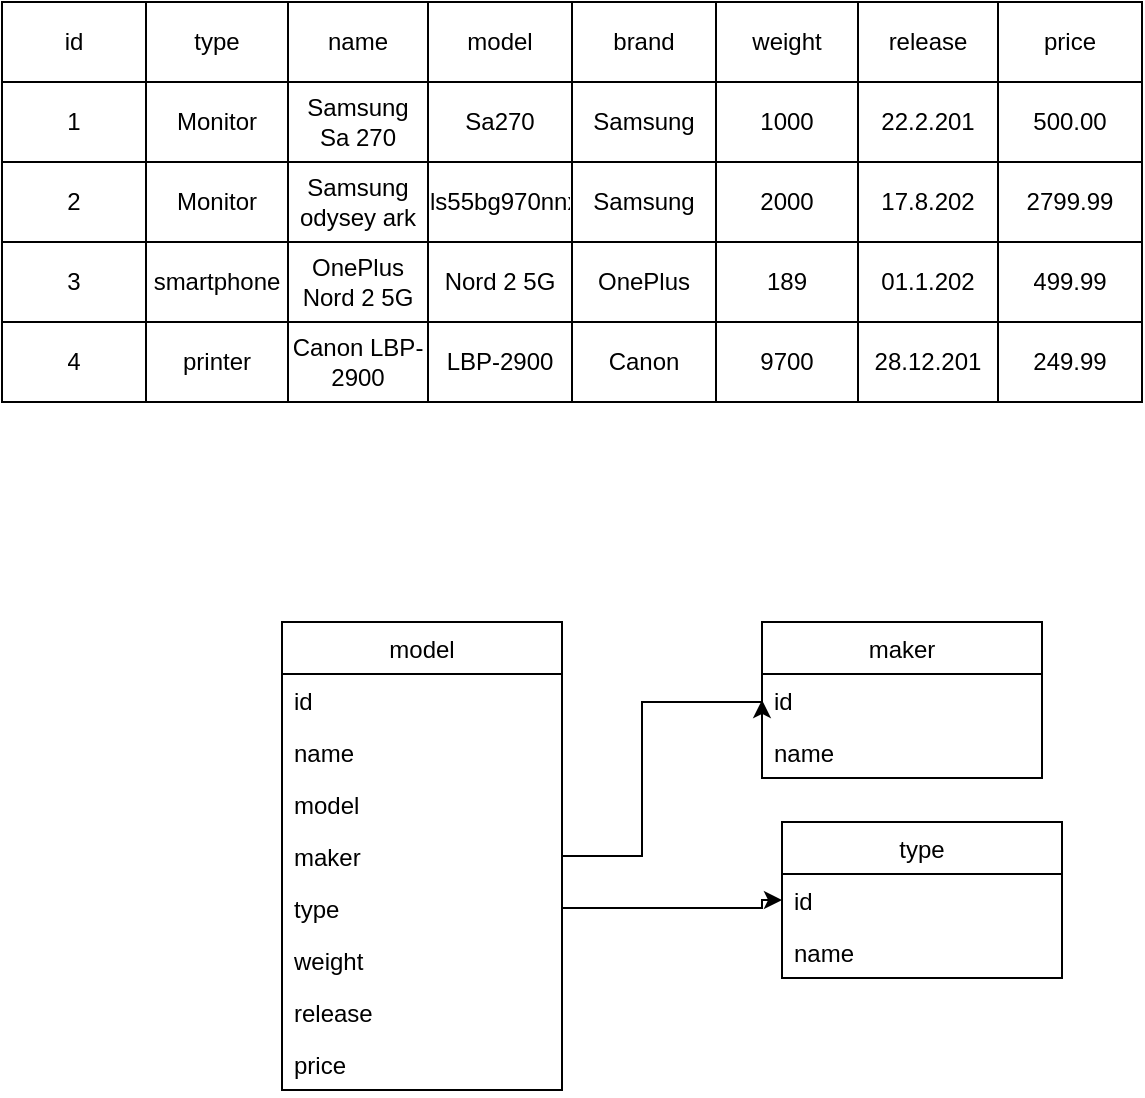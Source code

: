 <mxfile version="19.0.3" type="device"><diagram id="Lmi8TL7bL29t9DyGUiaH" name="DataBase"><mxGraphModel dx="1408" dy="861" grid="1" gridSize="10" guides="1" tooltips="1" connect="1" arrows="1" fold="1" page="1" pageScale="1" pageWidth="1169" pageHeight="827" math="0" shadow="0"><root><mxCell id="0"/><mxCell id="1" parent="0"/><mxCell id="T951V86_BgVdNdhU7h40-1" value="" style="shape=table;startSize=0;container=1;collapsible=0;childLayout=tableLayout;" vertex="1" parent="1"><mxGeometry x="180" y="210" width="570" height="200" as="geometry"/></mxCell><mxCell id="T951V86_BgVdNdhU7h40-2" value="" style="shape=tableRow;horizontal=0;startSize=0;swimlaneHead=0;swimlaneBody=0;top=0;left=0;bottom=0;right=0;collapsible=0;dropTarget=0;fillColor=none;points=[[0,0.5],[1,0.5]];portConstraint=eastwest;" vertex="1" parent="T951V86_BgVdNdhU7h40-1"><mxGeometry width="570" height="40" as="geometry"/></mxCell><mxCell id="T951V86_BgVdNdhU7h40-3" value="id" style="shape=partialRectangle;html=1;whiteSpace=wrap;connectable=0;overflow=hidden;fillColor=none;top=0;left=0;bottom=0;right=0;pointerEvents=1;" vertex="1" parent="T951V86_BgVdNdhU7h40-2"><mxGeometry width="72" height="40" as="geometry"><mxRectangle width="72" height="40" as="alternateBounds"/></mxGeometry></mxCell><mxCell id="T951V86_BgVdNdhU7h40-4" value="type" style="shape=partialRectangle;html=1;whiteSpace=wrap;connectable=0;overflow=hidden;fillColor=none;top=0;left=0;bottom=0;right=0;pointerEvents=1;" vertex="1" parent="T951V86_BgVdNdhU7h40-2"><mxGeometry x="72" width="71" height="40" as="geometry"><mxRectangle width="71" height="40" as="alternateBounds"/></mxGeometry></mxCell><mxCell id="T951V86_BgVdNdhU7h40-5" value="name" style="shape=partialRectangle;html=1;whiteSpace=wrap;connectable=0;overflow=hidden;fillColor=none;top=0;left=0;bottom=0;right=0;pointerEvents=1;" vertex="1" parent="T951V86_BgVdNdhU7h40-2"><mxGeometry x="143" width="70" height="40" as="geometry"><mxRectangle width="70" height="40" as="alternateBounds"/></mxGeometry></mxCell><mxCell id="T951V86_BgVdNdhU7h40-6" value="model" style="shape=partialRectangle;html=1;whiteSpace=wrap;connectable=0;overflow=hidden;fillColor=none;top=0;left=0;bottom=0;right=0;pointerEvents=1;" vertex="1" parent="T951V86_BgVdNdhU7h40-2"><mxGeometry x="213" width="72" height="40" as="geometry"><mxRectangle width="72" height="40" as="alternateBounds"/></mxGeometry></mxCell><mxCell id="T951V86_BgVdNdhU7h40-7" value="brand" style="shape=partialRectangle;html=1;whiteSpace=wrap;connectable=0;overflow=hidden;fillColor=none;top=0;left=0;bottom=0;right=0;pointerEvents=1;" vertex="1" parent="T951V86_BgVdNdhU7h40-2"><mxGeometry x="285" width="72" height="40" as="geometry"><mxRectangle width="72" height="40" as="alternateBounds"/></mxGeometry></mxCell><mxCell id="T951V86_BgVdNdhU7h40-8" value="weight" style="shape=partialRectangle;html=1;whiteSpace=wrap;connectable=0;overflow=hidden;fillColor=none;top=0;left=0;bottom=0;right=0;pointerEvents=1;" vertex="1" parent="T951V86_BgVdNdhU7h40-2"><mxGeometry x="357" width="71" height="40" as="geometry"><mxRectangle width="71" height="40" as="alternateBounds"/></mxGeometry></mxCell><mxCell id="T951V86_BgVdNdhU7h40-9" value="release" style="shape=partialRectangle;html=1;whiteSpace=wrap;connectable=0;overflow=hidden;fillColor=none;top=0;left=0;bottom=0;right=0;pointerEvents=1;" vertex="1" parent="T951V86_BgVdNdhU7h40-2"><mxGeometry x="428" width="70" height="40" as="geometry"><mxRectangle width="70" height="40" as="alternateBounds"/></mxGeometry></mxCell><mxCell id="T951V86_BgVdNdhU7h40-10" value="price" style="shape=partialRectangle;html=1;whiteSpace=wrap;connectable=0;overflow=hidden;fillColor=none;top=0;left=0;bottom=0;right=0;pointerEvents=1;" vertex="1" parent="T951V86_BgVdNdhU7h40-2"><mxGeometry x="498" width="72" height="40" as="geometry"><mxRectangle width="72" height="40" as="alternateBounds"/></mxGeometry></mxCell><mxCell id="T951V86_BgVdNdhU7h40-11" value="" style="shape=tableRow;horizontal=0;startSize=0;swimlaneHead=0;swimlaneBody=0;top=0;left=0;bottom=0;right=0;collapsible=0;dropTarget=0;fillColor=none;points=[[0,0.5],[1,0.5]];portConstraint=eastwest;" vertex="1" parent="T951V86_BgVdNdhU7h40-1"><mxGeometry y="40" width="570" height="40" as="geometry"/></mxCell><mxCell id="T951V86_BgVdNdhU7h40-12" value="1" style="shape=partialRectangle;html=1;whiteSpace=wrap;connectable=0;overflow=hidden;fillColor=none;top=0;left=0;bottom=0;right=0;pointerEvents=1;" vertex="1" parent="T951V86_BgVdNdhU7h40-11"><mxGeometry width="72" height="40" as="geometry"><mxRectangle width="72" height="40" as="alternateBounds"/></mxGeometry></mxCell><mxCell id="T951V86_BgVdNdhU7h40-13" value="Monitor" style="shape=partialRectangle;html=1;whiteSpace=wrap;connectable=0;overflow=hidden;fillColor=none;top=0;left=0;bottom=0;right=0;pointerEvents=1;" vertex="1" parent="T951V86_BgVdNdhU7h40-11"><mxGeometry x="72" width="71" height="40" as="geometry"><mxRectangle width="71" height="40" as="alternateBounds"/></mxGeometry></mxCell><mxCell id="T951V86_BgVdNdhU7h40-14" value="Samsung Sa 270" style="shape=partialRectangle;html=1;whiteSpace=wrap;connectable=0;overflow=hidden;fillColor=none;top=0;left=0;bottom=0;right=0;pointerEvents=1;" vertex="1" parent="T951V86_BgVdNdhU7h40-11"><mxGeometry x="143" width="70" height="40" as="geometry"><mxRectangle width="70" height="40" as="alternateBounds"/></mxGeometry></mxCell><mxCell id="T951V86_BgVdNdhU7h40-15" value="Sa270" style="shape=partialRectangle;html=1;whiteSpace=wrap;connectable=0;overflow=hidden;fillColor=none;top=0;left=0;bottom=0;right=0;pointerEvents=1;" vertex="1" parent="T951V86_BgVdNdhU7h40-11"><mxGeometry x="213" width="72" height="40" as="geometry"><mxRectangle width="72" height="40" as="alternateBounds"/></mxGeometry></mxCell><mxCell id="T951V86_BgVdNdhU7h40-16" value="Samsung" style="shape=partialRectangle;html=1;whiteSpace=wrap;connectable=0;overflow=hidden;fillColor=none;top=0;left=0;bottom=0;right=0;pointerEvents=1;" vertex="1" parent="T951V86_BgVdNdhU7h40-11"><mxGeometry x="285" width="72" height="40" as="geometry"><mxRectangle width="72" height="40" as="alternateBounds"/></mxGeometry></mxCell><mxCell id="T951V86_BgVdNdhU7h40-17" value="1000" style="shape=partialRectangle;html=1;whiteSpace=wrap;connectable=0;overflow=hidden;fillColor=none;top=0;left=0;bottom=0;right=0;pointerEvents=1;" vertex="1" parent="T951V86_BgVdNdhU7h40-11"><mxGeometry x="357" width="71" height="40" as="geometry"><mxRectangle width="71" height="40" as="alternateBounds"/></mxGeometry></mxCell><mxCell id="T951V86_BgVdNdhU7h40-18" value="22.2.201" style="shape=partialRectangle;html=1;whiteSpace=wrap;connectable=0;overflow=hidden;fillColor=none;top=0;left=0;bottom=0;right=0;pointerEvents=1;" vertex="1" parent="T951V86_BgVdNdhU7h40-11"><mxGeometry x="428" width="70" height="40" as="geometry"><mxRectangle width="70" height="40" as="alternateBounds"/></mxGeometry></mxCell><mxCell id="T951V86_BgVdNdhU7h40-19" value="500.00" style="shape=partialRectangle;html=1;whiteSpace=wrap;connectable=0;overflow=hidden;fillColor=none;top=0;left=0;bottom=0;right=0;pointerEvents=1;" vertex="1" parent="T951V86_BgVdNdhU7h40-11"><mxGeometry x="498" width="72" height="40" as="geometry"><mxRectangle width="72" height="40" as="alternateBounds"/></mxGeometry></mxCell><mxCell id="T951V86_BgVdNdhU7h40-20" value="" style="shape=tableRow;horizontal=0;startSize=0;swimlaneHead=0;swimlaneBody=0;top=0;left=0;bottom=0;right=0;collapsible=0;dropTarget=0;fillColor=none;points=[[0,0.5],[1,0.5]];portConstraint=eastwest;" vertex="1" parent="T951V86_BgVdNdhU7h40-1"><mxGeometry y="80" width="570" height="40" as="geometry"/></mxCell><mxCell id="T951V86_BgVdNdhU7h40-21" value="2" style="shape=partialRectangle;html=1;whiteSpace=wrap;connectable=0;overflow=hidden;fillColor=none;top=0;left=0;bottom=0;right=0;pointerEvents=1;" vertex="1" parent="T951V86_BgVdNdhU7h40-20"><mxGeometry width="72" height="40" as="geometry"><mxRectangle width="72" height="40" as="alternateBounds"/></mxGeometry></mxCell><mxCell id="T951V86_BgVdNdhU7h40-22" value="Monitor" style="shape=partialRectangle;html=1;whiteSpace=wrap;connectable=0;overflow=hidden;fillColor=none;top=0;left=0;bottom=0;right=0;pointerEvents=1;" vertex="1" parent="T951V86_BgVdNdhU7h40-20"><mxGeometry x="72" width="71" height="40" as="geometry"><mxRectangle width="71" height="40" as="alternateBounds"/></mxGeometry></mxCell><mxCell id="T951V86_BgVdNdhU7h40-23" value="Samsung odysey ark" style="shape=partialRectangle;html=1;whiteSpace=wrap;connectable=0;overflow=hidden;fillColor=none;top=0;left=0;bottom=0;right=0;pointerEvents=1;" vertex="1" parent="T951V86_BgVdNdhU7h40-20"><mxGeometry x="143" width="70" height="40" as="geometry"><mxRectangle width="70" height="40" as="alternateBounds"/></mxGeometry></mxCell><mxCell id="T951V86_BgVdNdhU7h40-24" value="ls55bg970nnxgo" style="shape=partialRectangle;html=1;whiteSpace=wrap;connectable=0;overflow=hidden;fillColor=none;top=0;left=0;bottom=0;right=0;pointerEvents=1;" vertex="1" parent="T951V86_BgVdNdhU7h40-20"><mxGeometry x="213" width="72" height="40" as="geometry"><mxRectangle width="72" height="40" as="alternateBounds"/></mxGeometry></mxCell><mxCell id="T951V86_BgVdNdhU7h40-25" value="Samsung" style="shape=partialRectangle;html=1;whiteSpace=wrap;connectable=0;overflow=hidden;fillColor=none;top=0;left=0;bottom=0;right=0;pointerEvents=1;" vertex="1" parent="T951V86_BgVdNdhU7h40-20"><mxGeometry x="285" width="72" height="40" as="geometry"><mxRectangle width="72" height="40" as="alternateBounds"/></mxGeometry></mxCell><mxCell id="T951V86_BgVdNdhU7h40-26" value="2000" style="shape=partialRectangle;html=1;whiteSpace=wrap;connectable=0;overflow=hidden;fillColor=none;top=0;left=0;bottom=0;right=0;pointerEvents=1;" vertex="1" parent="T951V86_BgVdNdhU7h40-20"><mxGeometry x="357" width="71" height="40" as="geometry"><mxRectangle width="71" height="40" as="alternateBounds"/></mxGeometry></mxCell><mxCell id="T951V86_BgVdNdhU7h40-27" value="17.8.202" style="shape=partialRectangle;html=1;whiteSpace=wrap;connectable=0;overflow=hidden;fillColor=none;top=0;left=0;bottom=0;right=0;pointerEvents=1;" vertex="1" parent="T951V86_BgVdNdhU7h40-20"><mxGeometry x="428" width="70" height="40" as="geometry"><mxRectangle width="70" height="40" as="alternateBounds"/></mxGeometry></mxCell><mxCell id="T951V86_BgVdNdhU7h40-28" value="2799.99" style="shape=partialRectangle;html=1;whiteSpace=wrap;connectable=0;overflow=hidden;fillColor=none;top=0;left=0;bottom=0;right=0;pointerEvents=1;" vertex="1" parent="T951V86_BgVdNdhU7h40-20"><mxGeometry x="498" width="72" height="40" as="geometry"><mxRectangle width="72" height="40" as="alternateBounds"/></mxGeometry></mxCell><mxCell id="T951V86_BgVdNdhU7h40-29" value="" style="shape=tableRow;horizontal=0;startSize=0;swimlaneHead=0;swimlaneBody=0;top=0;left=0;bottom=0;right=0;collapsible=0;dropTarget=0;fillColor=none;points=[[0,0.5],[1,0.5]];portConstraint=eastwest;" vertex="1" parent="T951V86_BgVdNdhU7h40-1"><mxGeometry y="120" width="570" height="40" as="geometry"/></mxCell><mxCell id="T951V86_BgVdNdhU7h40-30" value="3" style="shape=partialRectangle;html=1;whiteSpace=wrap;connectable=0;overflow=hidden;fillColor=none;top=0;left=0;bottom=0;right=0;pointerEvents=1;" vertex="1" parent="T951V86_BgVdNdhU7h40-29"><mxGeometry width="72" height="40" as="geometry"><mxRectangle width="72" height="40" as="alternateBounds"/></mxGeometry></mxCell><mxCell id="T951V86_BgVdNdhU7h40-31" value="smartphone" style="shape=partialRectangle;html=1;whiteSpace=wrap;connectable=0;overflow=hidden;fillColor=none;top=0;left=0;bottom=0;right=0;pointerEvents=1;" vertex="1" parent="T951V86_BgVdNdhU7h40-29"><mxGeometry x="72" width="71" height="40" as="geometry"><mxRectangle width="71" height="40" as="alternateBounds"/></mxGeometry></mxCell><mxCell id="T951V86_BgVdNdhU7h40-32" value="OnePlus Nord 2 5G" style="shape=partialRectangle;html=1;whiteSpace=wrap;connectable=0;overflow=hidden;fillColor=none;top=0;left=0;bottom=0;right=0;pointerEvents=1;" vertex="1" parent="T951V86_BgVdNdhU7h40-29"><mxGeometry x="143" width="70" height="40" as="geometry"><mxRectangle width="70" height="40" as="alternateBounds"/></mxGeometry></mxCell><mxCell id="T951V86_BgVdNdhU7h40-33" value="Nord 2 5G" style="shape=partialRectangle;html=1;whiteSpace=wrap;connectable=0;overflow=hidden;fillColor=none;top=0;left=0;bottom=0;right=0;pointerEvents=1;" vertex="1" parent="T951V86_BgVdNdhU7h40-29"><mxGeometry x="213" width="72" height="40" as="geometry"><mxRectangle width="72" height="40" as="alternateBounds"/></mxGeometry></mxCell><mxCell id="T951V86_BgVdNdhU7h40-34" value="OnePlus" style="shape=partialRectangle;html=1;whiteSpace=wrap;connectable=0;overflow=hidden;fillColor=none;top=0;left=0;bottom=0;right=0;pointerEvents=1;" vertex="1" parent="T951V86_BgVdNdhU7h40-29"><mxGeometry x="285" width="72" height="40" as="geometry"><mxRectangle width="72" height="40" as="alternateBounds"/></mxGeometry></mxCell><mxCell id="T951V86_BgVdNdhU7h40-35" value="189" style="shape=partialRectangle;html=1;whiteSpace=wrap;connectable=0;overflow=hidden;fillColor=none;top=0;left=0;bottom=0;right=0;pointerEvents=1;" vertex="1" parent="T951V86_BgVdNdhU7h40-29"><mxGeometry x="357" width="71" height="40" as="geometry"><mxRectangle width="71" height="40" as="alternateBounds"/></mxGeometry></mxCell><mxCell id="T951V86_BgVdNdhU7h40-36" value="01.1.202" style="shape=partialRectangle;html=1;whiteSpace=wrap;connectable=0;overflow=hidden;fillColor=none;top=0;left=0;bottom=0;right=0;pointerEvents=1;" vertex="1" parent="T951V86_BgVdNdhU7h40-29"><mxGeometry x="428" width="70" height="40" as="geometry"><mxRectangle width="70" height="40" as="alternateBounds"/></mxGeometry></mxCell><mxCell id="T951V86_BgVdNdhU7h40-37" value="499.99" style="shape=partialRectangle;html=1;whiteSpace=wrap;connectable=0;overflow=hidden;fillColor=none;top=0;left=0;bottom=0;right=0;pointerEvents=1;" vertex="1" parent="T951V86_BgVdNdhU7h40-29"><mxGeometry x="498" width="72" height="40" as="geometry"><mxRectangle width="72" height="40" as="alternateBounds"/></mxGeometry></mxCell><mxCell id="T951V86_BgVdNdhU7h40-38" value="" style="shape=tableRow;horizontal=0;startSize=0;swimlaneHead=0;swimlaneBody=0;top=0;left=0;bottom=0;right=0;collapsible=0;dropTarget=0;fillColor=none;points=[[0,0.5],[1,0.5]];portConstraint=eastwest;" vertex="1" parent="T951V86_BgVdNdhU7h40-1"><mxGeometry y="160" width="570" height="40" as="geometry"/></mxCell><mxCell id="T951V86_BgVdNdhU7h40-39" value="4" style="shape=partialRectangle;html=1;whiteSpace=wrap;connectable=0;overflow=hidden;fillColor=none;top=0;left=0;bottom=0;right=0;pointerEvents=1;" vertex="1" parent="T951V86_BgVdNdhU7h40-38"><mxGeometry width="72" height="40" as="geometry"><mxRectangle width="72" height="40" as="alternateBounds"/></mxGeometry></mxCell><mxCell id="T951V86_BgVdNdhU7h40-40" value="printer" style="shape=partialRectangle;html=1;whiteSpace=wrap;connectable=0;overflow=hidden;fillColor=none;top=0;left=0;bottom=0;right=0;pointerEvents=1;" vertex="1" parent="T951V86_BgVdNdhU7h40-38"><mxGeometry x="72" width="71" height="40" as="geometry"><mxRectangle width="71" height="40" as="alternateBounds"/></mxGeometry></mxCell><mxCell id="T951V86_BgVdNdhU7h40-41" value="Canon LBP-2900" style="shape=partialRectangle;html=1;whiteSpace=wrap;connectable=0;overflow=hidden;fillColor=none;top=0;left=0;bottom=0;right=0;pointerEvents=1;" vertex="1" parent="T951V86_BgVdNdhU7h40-38"><mxGeometry x="143" width="70" height="40" as="geometry"><mxRectangle width="70" height="40" as="alternateBounds"/></mxGeometry></mxCell><mxCell id="T951V86_BgVdNdhU7h40-42" value="LBP-2900" style="shape=partialRectangle;html=1;whiteSpace=wrap;connectable=0;overflow=hidden;fillColor=none;top=0;left=0;bottom=0;right=0;pointerEvents=1;" vertex="1" parent="T951V86_BgVdNdhU7h40-38"><mxGeometry x="213" width="72" height="40" as="geometry"><mxRectangle width="72" height="40" as="alternateBounds"/></mxGeometry></mxCell><mxCell id="T951V86_BgVdNdhU7h40-43" value="Canon" style="shape=partialRectangle;html=1;whiteSpace=wrap;connectable=0;overflow=hidden;fillColor=none;top=0;left=0;bottom=0;right=0;pointerEvents=1;" vertex="1" parent="T951V86_BgVdNdhU7h40-38"><mxGeometry x="285" width="72" height="40" as="geometry"><mxRectangle width="72" height="40" as="alternateBounds"/></mxGeometry></mxCell><mxCell id="T951V86_BgVdNdhU7h40-44" value="9700" style="shape=partialRectangle;html=1;whiteSpace=wrap;connectable=0;overflow=hidden;fillColor=none;top=0;left=0;bottom=0;right=0;pointerEvents=1;" vertex="1" parent="T951V86_BgVdNdhU7h40-38"><mxGeometry x="357" width="71" height="40" as="geometry"><mxRectangle width="71" height="40" as="alternateBounds"/></mxGeometry></mxCell><mxCell id="T951V86_BgVdNdhU7h40-45" value="28.12.201" style="shape=partialRectangle;html=1;whiteSpace=wrap;connectable=0;overflow=hidden;fillColor=none;top=0;left=0;bottom=0;right=0;pointerEvents=1;" vertex="1" parent="T951V86_BgVdNdhU7h40-38"><mxGeometry x="428" width="70" height="40" as="geometry"><mxRectangle width="70" height="40" as="alternateBounds"/></mxGeometry></mxCell><mxCell id="T951V86_BgVdNdhU7h40-46" value="249.99" style="shape=partialRectangle;html=1;whiteSpace=wrap;connectable=0;overflow=hidden;fillColor=none;top=0;left=0;bottom=0;right=0;pointerEvents=1;" vertex="1" parent="T951V86_BgVdNdhU7h40-38"><mxGeometry x="498" width="72" height="40" as="geometry"><mxRectangle width="72" height="40" as="alternateBounds"/></mxGeometry></mxCell><mxCell id="T951V86_BgVdNdhU7h40-48" value="maker" style="swimlane;fontStyle=0;childLayout=stackLayout;horizontal=1;startSize=26;fillColor=none;horizontalStack=0;resizeParent=1;resizeParentMax=0;resizeLast=0;collapsible=1;marginBottom=0;" vertex="1" parent="1"><mxGeometry x="560" y="520" width="140" height="78" as="geometry"/></mxCell><mxCell id="T951V86_BgVdNdhU7h40-49" value="id" style="text;strokeColor=none;fillColor=none;align=left;verticalAlign=top;spacingLeft=4;spacingRight=4;overflow=hidden;rotatable=0;points=[[0,0.5],[1,0.5]];portConstraint=eastwest;" vertex="1" parent="T951V86_BgVdNdhU7h40-48"><mxGeometry y="26" width="140" height="26" as="geometry"/></mxCell><mxCell id="T951V86_BgVdNdhU7h40-50" value="name" style="text;strokeColor=none;fillColor=none;align=left;verticalAlign=top;spacingLeft=4;spacingRight=4;overflow=hidden;rotatable=0;points=[[0,0.5],[1,0.5]];portConstraint=eastwest;" vertex="1" parent="T951V86_BgVdNdhU7h40-48"><mxGeometry y="52" width="140" height="26" as="geometry"/></mxCell><mxCell id="T951V86_BgVdNdhU7h40-58" value="type" style="swimlane;fontStyle=0;childLayout=stackLayout;horizontal=1;startSize=26;fillColor=none;horizontalStack=0;resizeParent=1;resizeParentMax=0;resizeLast=0;collapsible=1;marginBottom=0;" vertex="1" parent="1"><mxGeometry x="570" y="620" width="140" height="78" as="geometry"/></mxCell><mxCell id="T951V86_BgVdNdhU7h40-59" value="id" style="text;strokeColor=none;fillColor=none;align=left;verticalAlign=top;spacingLeft=4;spacingRight=4;overflow=hidden;rotatable=0;points=[[0,0.5],[1,0.5]];portConstraint=eastwest;" vertex="1" parent="T951V86_BgVdNdhU7h40-58"><mxGeometry y="26" width="140" height="26" as="geometry"/></mxCell><mxCell id="T951V86_BgVdNdhU7h40-60" value="name" style="text;strokeColor=none;fillColor=none;align=left;verticalAlign=top;spacingLeft=4;spacingRight=4;overflow=hidden;rotatable=0;points=[[0,0.5],[1,0.5]];portConstraint=eastwest;" vertex="1" parent="T951V86_BgVdNdhU7h40-58"><mxGeometry y="52" width="140" height="26" as="geometry"/></mxCell><mxCell id="T951V86_BgVdNdhU7h40-63" value="model" style="swimlane;fontStyle=0;childLayout=stackLayout;horizontal=1;startSize=26;fillColor=none;horizontalStack=0;resizeParent=1;resizeParentMax=0;resizeLast=0;collapsible=1;marginBottom=0;" vertex="1" parent="1"><mxGeometry x="320" y="520" width="140" height="234" as="geometry"/></mxCell><mxCell id="T951V86_BgVdNdhU7h40-64" value="id" style="text;strokeColor=none;fillColor=none;align=left;verticalAlign=top;spacingLeft=4;spacingRight=4;overflow=hidden;rotatable=0;points=[[0,0.5],[1,0.5]];portConstraint=eastwest;" vertex="1" parent="T951V86_BgVdNdhU7h40-63"><mxGeometry y="26" width="140" height="26" as="geometry"/></mxCell><mxCell id="T951V86_BgVdNdhU7h40-65" value="name" style="text;strokeColor=none;fillColor=none;align=left;verticalAlign=top;spacingLeft=4;spacingRight=4;overflow=hidden;rotatable=0;points=[[0,0.5],[1,0.5]];portConstraint=eastwest;" vertex="1" parent="T951V86_BgVdNdhU7h40-63"><mxGeometry y="52" width="140" height="26" as="geometry"/></mxCell><mxCell id="T951V86_BgVdNdhU7h40-78" value="model" style="text;strokeColor=none;fillColor=none;align=left;verticalAlign=top;spacingLeft=4;spacingRight=4;overflow=hidden;rotatable=0;points=[[0,0.5],[1,0.5]];portConstraint=eastwest;" vertex="1" parent="T951V86_BgVdNdhU7h40-63"><mxGeometry y="78" width="140" height="26" as="geometry"/></mxCell><mxCell id="T951V86_BgVdNdhU7h40-68" value="maker" style="text;strokeColor=none;fillColor=none;align=left;verticalAlign=top;spacingLeft=4;spacingRight=4;overflow=hidden;rotatable=0;points=[[0,0.5],[1,0.5]];portConstraint=eastwest;" vertex="1" parent="T951V86_BgVdNdhU7h40-63"><mxGeometry y="104" width="140" height="26" as="geometry"/></mxCell><mxCell id="T951V86_BgVdNdhU7h40-74" value="type" style="text;strokeColor=none;fillColor=none;align=left;verticalAlign=top;spacingLeft=4;spacingRight=4;overflow=hidden;rotatable=0;points=[[0,0.5],[1,0.5]];portConstraint=eastwest;" vertex="1" parent="T951V86_BgVdNdhU7h40-63"><mxGeometry y="130" width="140" height="26" as="geometry"/></mxCell><mxCell id="T951V86_BgVdNdhU7h40-72" value="weight" style="text;strokeColor=none;fillColor=none;align=left;verticalAlign=top;spacingLeft=4;spacingRight=4;overflow=hidden;rotatable=0;points=[[0,0.5],[1,0.5]];portConstraint=eastwest;" vertex="1" parent="T951V86_BgVdNdhU7h40-63"><mxGeometry y="156" width="140" height="26" as="geometry"/></mxCell><mxCell id="T951V86_BgVdNdhU7h40-77" value="release" style="text;strokeColor=none;fillColor=none;align=left;verticalAlign=top;spacingLeft=4;spacingRight=4;overflow=hidden;rotatable=0;points=[[0,0.5],[1,0.5]];portConstraint=eastwest;" vertex="1" parent="T951V86_BgVdNdhU7h40-63"><mxGeometry y="182" width="140" height="26" as="geometry"/></mxCell><mxCell id="T951V86_BgVdNdhU7h40-76" value="price" style="text;strokeColor=none;fillColor=none;align=left;verticalAlign=top;spacingLeft=4;spacingRight=4;overflow=hidden;rotatable=0;points=[[0,0.5],[1,0.5]];portConstraint=eastwest;" vertex="1" parent="T951V86_BgVdNdhU7h40-63"><mxGeometry y="208" width="140" height="26" as="geometry"/></mxCell><mxCell id="T951V86_BgVdNdhU7h40-70" style="edgeStyle=orthogonalEdgeStyle;rounded=0;orthogonalLoop=1;jettySize=auto;html=1;exitX=1;exitY=0.5;exitDx=0;exitDy=0;entryX=0;entryY=0.5;entryDx=0;entryDy=0;" edge="1" parent="1" source="T951V86_BgVdNdhU7h40-68" target="T951V86_BgVdNdhU7h40-49"><mxGeometry relative="1" as="geometry"><Array as="points"><mxPoint x="500" y="637"/><mxPoint x="500" y="560"/></Array></mxGeometry></mxCell><mxCell id="T951V86_BgVdNdhU7h40-73" style="edgeStyle=orthogonalEdgeStyle;rounded=0;orthogonalLoop=1;jettySize=auto;html=1;entryX=0;entryY=0.5;entryDx=0;entryDy=0;exitX=1;exitY=0.5;exitDx=0;exitDy=0;" edge="1" parent="1" source="T951V86_BgVdNdhU7h40-74" target="T951V86_BgVdNdhU7h40-59"><mxGeometry relative="1" as="geometry"><mxPoint x="560" y="611" as="targetPoint"/><Array as="points"><mxPoint x="560" y="663"/></Array></mxGeometry></mxCell></root></mxGraphModel></diagram></mxfile>